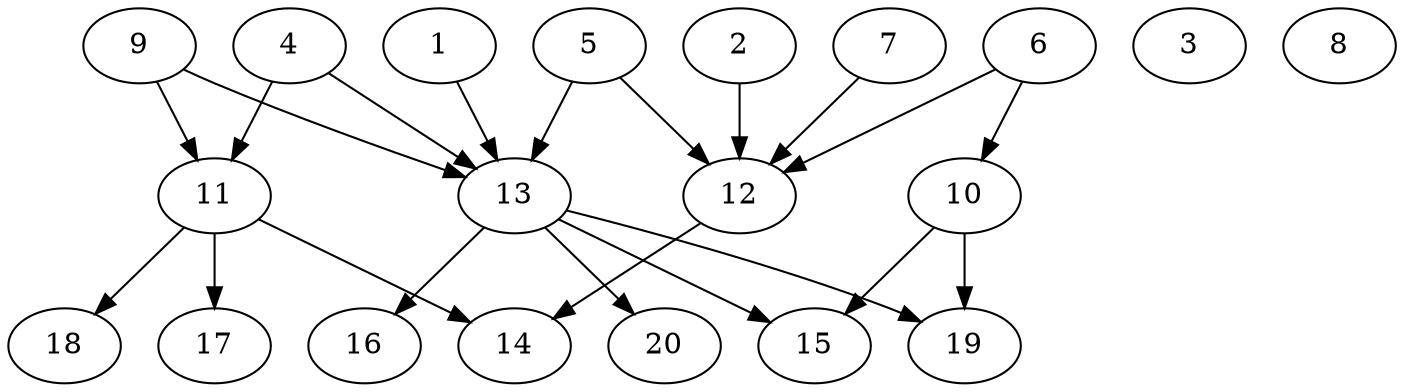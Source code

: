 // DAG (tier=2-normal, mode=data, n=20, ccr=0.443, fat=0.688, density=0.568, regular=0.442, jump=0.159, mindata=2097152, maxdata=16777216)
// DAG automatically generated by daggen at Sun Aug 24 16:33:34 2025
// /home/ermia/Project/Environments/daggen/bin/daggen --dot --ccr 0.443 --fat 0.688 --regular 0.442 --density 0.568 --jump 0.159 --mindata 2097152 --maxdata 16777216 -n 20 
digraph G {
  1 [size="1020802793737794176", alpha="0.09", expect_size="510401396868897088"]
  1 -> 13 [size ="377014376726528"]
  2 [size="1748986277679914287104", alpha="0.12", expect_size="874493138839957143552"]
  2 -> 12 [size ="1161308456091648"]
  3 [size="895170956123058304", alpha="0.17", expect_size="447585478061529152"]
  4 [size="2874956994961152671744", alpha="0.16", expect_size="1437478497480576335872"]
  4 -> 11 [size ="1617499749613568"]
  4 -> 13 [size ="1617499749613568"]
  5 [size="1164561619453867008", alpha="0.15", expect_size="582280809726933504"]
  5 -> 12 [size ="552553045557248"]
  5 -> 13 [size ="552553045557248"]
  6 [size="543429230918774656", alpha="0.14", expect_size="271714615459387328"]
  6 -> 10 [size ="532851929907200"]
  6 -> 12 [size ="532851929907200"]
  7 [size="6519941140423631", alpha="0.14", expect_size="3259970570211815"]
  7 -> 12 [size ="183181437304832"]
  8 [size="25687036334659136", alpha="0.14", expect_size="12843518167329568"]
  9 [size="3612756455626865664", alpha="0.10", expect_size="1806378227813432832"]
  9 -> 11 [size ="1614239835881472"]
  9 -> 13 [size ="1614239835881472"]
  10 [size="38155048557709120", alpha="0.17", expect_size="19077524278854560"]
  10 -> 15 [size ="830827063672832"]
  10 -> 19 [size ="830827063672832"]
  11 [size="1402039843755655168000", alpha="0.09", expect_size="701019921877827584000"]
  11 -> 14 [size ="1002144215859200"]
  11 -> 17 [size ="1002144215859200"]
  11 -> 18 [size ="1002144215859200"]
  12 [size="6747800599146464", alpha="0.14", expect_size="3373900299573232"]
  12 -> 14 [size ="304815036956672"]
  13 [size="3887311402678878208000", alpha="0.07", expect_size="1943655701339439104000"]
  13 -> 15 [size ="1977832649523200"]
  13 -> 16 [size ="1977832649523200"]
  13 -> 19 [size ="1977832649523200"]
  13 -> 20 [size ="1977832649523200"]
  14 [size="2947460134350363136", alpha="0.16", expect_size="1473730067175181568"]
  15 [size="1346284720971250176", alpha="0.16", expect_size="673142360485625088"]
  16 [size="67453448419170120", alpha="0.10", expect_size="33726724209585060"]
  17 [size="1445583219803146944512", alpha="0.04", expect_size="722791609901573472256"]
  18 [size="275059220653774209024", alpha="0.18", expect_size="137529610326887104512"]
  19 [size="2353213631527175168", alpha="0.18", expect_size="1176606815763587584"]
  20 [size="4110757421579772928", alpha="0.18", expect_size="2055378710789886464"]
}